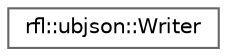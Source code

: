 digraph "类继承关系图"
{
 // LATEX_PDF_SIZE
  bgcolor="transparent";
  edge [fontname=Helvetica,fontsize=10,labelfontname=Helvetica,labelfontsize=10];
  node [fontname=Helvetica,fontsize=10,shape=box,height=0.2,width=0.4];
  rankdir="LR";
  Node0 [id="Node000000",label="rfl::ubjson::Writer",height=0.2,width=0.4,color="grey40", fillcolor="white", style="filled",URL="$classrfl_1_1ubjson_1_1_writer.html",tooltip=" "];
}
